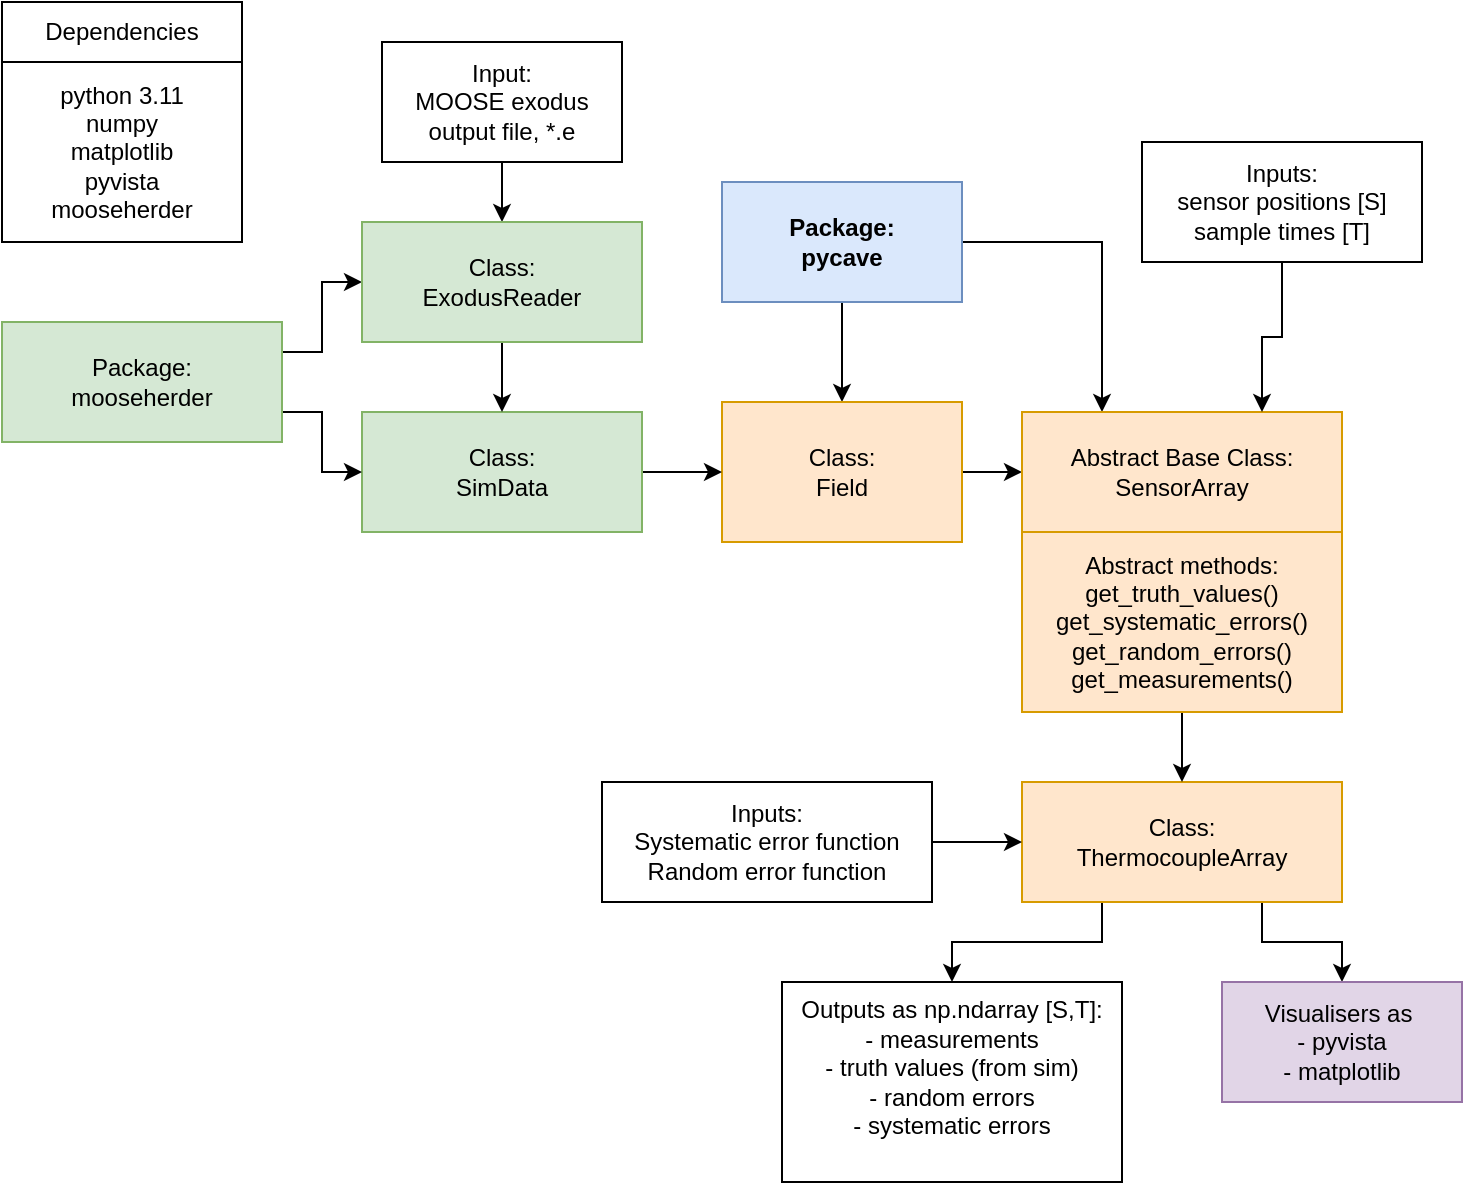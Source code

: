 <mxfile version="24.0.1" type="github">
  <diagram name="Page-1" id="SjQAdK_OS_gNisBgjSGl">
    <mxGraphModel dx="1364" dy="759" grid="1" gridSize="10" guides="1" tooltips="1" connect="1" arrows="1" fold="1" page="1" pageScale="1" pageWidth="1169" pageHeight="827" math="0" shadow="0">
      <root>
        <mxCell id="0" />
        <mxCell id="1" parent="0" />
        <mxCell id="37p0PDooPlaZ-HSsAcqx-22" style="edgeStyle=orthogonalEdgeStyle;rounded=0;orthogonalLoop=1;jettySize=auto;html=1;entryX=0.5;entryY=0;entryDx=0;entryDy=0;" edge="1" parent="1" source="37p0PDooPlaZ-HSsAcqx-4" target="37p0PDooPlaZ-HSsAcqx-13">
          <mxGeometry relative="1" as="geometry" />
        </mxCell>
        <mxCell id="37p0PDooPlaZ-HSsAcqx-23" style="edgeStyle=orthogonalEdgeStyle;rounded=0;orthogonalLoop=1;jettySize=auto;html=1;exitX=1;exitY=0.5;exitDx=0;exitDy=0;entryX=0.25;entryY=0;entryDx=0;entryDy=0;" edge="1" parent="1" source="37p0PDooPlaZ-HSsAcqx-4" target="37p0PDooPlaZ-HSsAcqx-14">
          <mxGeometry relative="1" as="geometry" />
        </mxCell>
        <mxCell id="37p0PDooPlaZ-HSsAcqx-4" value="&lt;b&gt;Package:&lt;br&gt;pycave&lt;/b&gt;" style="rounded=0;whiteSpace=wrap;html=1;fillColor=#dae8fc;strokeColor=#6c8ebf;" vertex="1" parent="1">
          <mxGeometry x="500" y="100" width="120" height="60" as="geometry" />
        </mxCell>
        <mxCell id="37p0PDooPlaZ-HSsAcqx-5" value="Dependencies" style="rounded=0;whiteSpace=wrap;html=1;" vertex="1" parent="1">
          <mxGeometry x="140" y="10" width="120" height="30" as="geometry" />
        </mxCell>
        <mxCell id="37p0PDooPlaZ-HSsAcqx-12" value="python 3.11&lt;div&gt;numpy&lt;/div&gt;&lt;div&gt;matplotlib&lt;/div&gt;&lt;div&gt;pyvista&lt;/div&gt;&lt;div&gt;mooseherder&lt;/div&gt;" style="rounded=0;whiteSpace=wrap;html=1;" vertex="1" parent="1">
          <mxGeometry x="140" y="40" width="120" height="90" as="geometry" />
        </mxCell>
        <mxCell id="37p0PDooPlaZ-HSsAcqx-20" style="edgeStyle=orthogonalEdgeStyle;rounded=0;orthogonalLoop=1;jettySize=auto;html=1;entryX=0;entryY=0.5;entryDx=0;entryDy=0;" edge="1" parent="1" source="37p0PDooPlaZ-HSsAcqx-13" target="37p0PDooPlaZ-HSsAcqx-14">
          <mxGeometry relative="1" as="geometry" />
        </mxCell>
        <mxCell id="37p0PDooPlaZ-HSsAcqx-13" value="Class:&lt;div&gt;Field&lt;/div&gt;" style="rounded=0;whiteSpace=wrap;html=1;fillColor=#ffe6cc;strokeColor=#d79b00;" vertex="1" parent="1">
          <mxGeometry x="500" y="210" width="120" height="70" as="geometry" />
        </mxCell>
        <mxCell id="37p0PDooPlaZ-HSsAcqx-14" value="Abstract Base Class:&lt;div&gt;SensorArray&lt;/div&gt;" style="rounded=0;whiteSpace=wrap;html=1;fillColor=#ffe6cc;strokeColor=#d79b00;" vertex="1" parent="1">
          <mxGeometry x="650" y="215" width="160" height="60" as="geometry" />
        </mxCell>
        <mxCell id="37p0PDooPlaZ-HSsAcqx-21" style="edgeStyle=orthogonalEdgeStyle;rounded=0;orthogonalLoop=1;jettySize=auto;html=1;entryX=0;entryY=0.5;entryDx=0;entryDy=0;" edge="1" parent="1" source="37p0PDooPlaZ-HSsAcqx-15" target="37p0PDooPlaZ-HSsAcqx-13">
          <mxGeometry relative="1" as="geometry" />
        </mxCell>
        <mxCell id="37p0PDooPlaZ-HSsAcqx-15" value="Class:&lt;div&gt;SimData&lt;/div&gt;" style="rounded=0;whiteSpace=wrap;html=1;fillColor=#d5e8d4;strokeColor=#82b366;" vertex="1" parent="1">
          <mxGeometry x="320" y="215" width="140" height="60" as="geometry" />
        </mxCell>
        <mxCell id="37p0PDooPlaZ-HSsAcqx-43" style="edgeStyle=orthogonalEdgeStyle;rounded=0;orthogonalLoop=1;jettySize=auto;html=1;exitX=0.75;exitY=1;exitDx=0;exitDy=0;" edge="1" parent="1" source="37p0PDooPlaZ-HSsAcqx-16" target="37p0PDooPlaZ-HSsAcqx-42">
          <mxGeometry relative="1" as="geometry" />
        </mxCell>
        <mxCell id="37p0PDooPlaZ-HSsAcqx-44" style="edgeStyle=orthogonalEdgeStyle;rounded=0;orthogonalLoop=1;jettySize=auto;html=1;exitX=0.25;exitY=1;exitDx=0;exitDy=0;" edge="1" parent="1" source="37p0PDooPlaZ-HSsAcqx-16" target="37p0PDooPlaZ-HSsAcqx-41">
          <mxGeometry relative="1" as="geometry" />
        </mxCell>
        <mxCell id="37p0PDooPlaZ-HSsAcqx-16" value="Class:&lt;div&gt;ThermocoupleArray&lt;/div&gt;" style="rounded=0;whiteSpace=wrap;html=1;fillColor=#ffe6cc;strokeColor=#d79b00;" vertex="1" parent="1">
          <mxGeometry x="650" y="400" width="160" height="60" as="geometry" />
        </mxCell>
        <mxCell id="37p0PDooPlaZ-HSsAcqx-25" style="edgeStyle=orthogonalEdgeStyle;rounded=0;orthogonalLoop=1;jettySize=auto;html=1;exitX=0.5;exitY=1;exitDx=0;exitDy=0;entryX=0.75;entryY=0;entryDx=0;entryDy=0;" edge="1" parent="1" source="37p0PDooPlaZ-HSsAcqx-17" target="37p0PDooPlaZ-HSsAcqx-14">
          <mxGeometry relative="1" as="geometry" />
        </mxCell>
        <mxCell id="37p0PDooPlaZ-HSsAcqx-17" value="Inputs:&lt;div&gt;sensor positions [S]&lt;/div&gt;&lt;div&gt;sample times [T]&lt;/div&gt;" style="rounded=0;whiteSpace=wrap;html=1;" vertex="1" parent="1">
          <mxGeometry x="710" y="80" width="140" height="60" as="geometry" />
        </mxCell>
        <mxCell id="37p0PDooPlaZ-HSsAcqx-28" style="edgeStyle=orthogonalEdgeStyle;rounded=0;orthogonalLoop=1;jettySize=auto;html=1;exitX=0.5;exitY=1;exitDx=0;exitDy=0;entryX=0.5;entryY=0;entryDx=0;entryDy=0;" edge="1" parent="1" source="37p0PDooPlaZ-HSsAcqx-18" target="37p0PDooPlaZ-HSsAcqx-27">
          <mxGeometry relative="1" as="geometry" />
        </mxCell>
        <mxCell id="37p0PDooPlaZ-HSsAcqx-18" value="Input:&lt;div&gt;MOOSE exodus output file, *.e&lt;/div&gt;" style="rounded=0;whiteSpace=wrap;html=1;" vertex="1" parent="1">
          <mxGeometry x="330" y="30" width="120" height="60" as="geometry" />
        </mxCell>
        <mxCell id="37p0PDooPlaZ-HSsAcqx-29" style="edgeStyle=orthogonalEdgeStyle;rounded=0;orthogonalLoop=1;jettySize=auto;html=1;exitX=1;exitY=0.25;exitDx=0;exitDy=0;entryX=0;entryY=0.5;entryDx=0;entryDy=0;" edge="1" parent="1" source="37p0PDooPlaZ-HSsAcqx-26" target="37p0PDooPlaZ-HSsAcqx-27">
          <mxGeometry relative="1" as="geometry" />
        </mxCell>
        <mxCell id="37p0PDooPlaZ-HSsAcqx-30" style="edgeStyle=orthogonalEdgeStyle;rounded=0;orthogonalLoop=1;jettySize=auto;html=1;exitX=1;exitY=0.75;exitDx=0;exitDy=0;entryX=0;entryY=0.5;entryDx=0;entryDy=0;" edge="1" parent="1" source="37p0PDooPlaZ-HSsAcqx-26" target="37p0PDooPlaZ-HSsAcqx-15">
          <mxGeometry relative="1" as="geometry" />
        </mxCell>
        <mxCell id="37p0PDooPlaZ-HSsAcqx-26" value="Package:&lt;div&gt;mooseherder&lt;/div&gt;" style="rounded=0;whiteSpace=wrap;html=1;fillColor=#d5e8d4;strokeColor=#82b366;" vertex="1" parent="1">
          <mxGeometry x="140" y="170" width="140" height="60" as="geometry" />
        </mxCell>
        <mxCell id="37p0PDooPlaZ-HSsAcqx-31" style="edgeStyle=orthogonalEdgeStyle;rounded=0;orthogonalLoop=1;jettySize=auto;html=1;entryX=0.5;entryY=0;entryDx=0;entryDy=0;" edge="1" parent="1" source="37p0PDooPlaZ-HSsAcqx-27" target="37p0PDooPlaZ-HSsAcqx-15">
          <mxGeometry relative="1" as="geometry" />
        </mxCell>
        <mxCell id="37p0PDooPlaZ-HSsAcqx-27" value="Class:&lt;div&gt;ExodusReader&lt;/div&gt;" style="rounded=0;whiteSpace=wrap;html=1;fillColor=#d5e8d4;strokeColor=#82b366;" vertex="1" parent="1">
          <mxGeometry x="320" y="120" width="140" height="60" as="geometry" />
        </mxCell>
        <mxCell id="37p0PDooPlaZ-HSsAcqx-34" style="edgeStyle=orthogonalEdgeStyle;rounded=0;orthogonalLoop=1;jettySize=auto;html=1;exitX=0.5;exitY=1;exitDx=0;exitDy=0;" edge="1" parent="1">
          <mxGeometry relative="1" as="geometry">
            <mxPoint x="720" y="410" as="sourcePoint" />
            <mxPoint x="720" y="410" as="targetPoint" />
          </mxGeometry>
        </mxCell>
        <mxCell id="37p0PDooPlaZ-HSsAcqx-38" style="edgeStyle=orthogonalEdgeStyle;rounded=0;orthogonalLoop=1;jettySize=auto;html=1;exitX=0.5;exitY=1;exitDx=0;exitDy=0;entryX=0.5;entryY=0;entryDx=0;entryDy=0;" edge="1" parent="1" source="37p0PDooPlaZ-HSsAcqx-36" target="37p0PDooPlaZ-HSsAcqx-16">
          <mxGeometry relative="1" as="geometry" />
        </mxCell>
        <mxCell id="37p0PDooPlaZ-HSsAcqx-36" value="Abstract methods:&lt;div&gt;get_truth_values()&lt;/div&gt;&lt;div&gt;get_systematic_errors()&lt;/div&gt;&lt;div&gt;get_random_errors()&lt;/div&gt;&lt;div&gt;get_measurements()&lt;/div&gt;" style="rounded=0;whiteSpace=wrap;html=1;fillColor=#ffe6cc;strokeColor=#d79b00;" vertex="1" parent="1">
          <mxGeometry x="650" y="275" width="160" height="90" as="geometry" />
        </mxCell>
        <mxCell id="37p0PDooPlaZ-HSsAcqx-40" style="edgeStyle=orthogonalEdgeStyle;rounded=0;orthogonalLoop=1;jettySize=auto;html=1;entryX=0;entryY=0.5;entryDx=0;entryDy=0;" edge="1" parent="1" source="37p0PDooPlaZ-HSsAcqx-39" target="37p0PDooPlaZ-HSsAcqx-16">
          <mxGeometry relative="1" as="geometry" />
        </mxCell>
        <mxCell id="37p0PDooPlaZ-HSsAcqx-39" value="Inputs:&lt;div&gt;Systematic error function&lt;/div&gt;&lt;div&gt;Random error function&lt;/div&gt;" style="rounded=0;whiteSpace=wrap;html=1;" vertex="1" parent="1">
          <mxGeometry x="440" y="400" width="165" height="60" as="geometry" />
        </mxCell>
        <mxCell id="37p0PDooPlaZ-HSsAcqx-41" value="Outputs as np.ndarray [S,T]:&lt;div&gt;- measurements&lt;/div&gt;&lt;div&gt;- truth values (from sim)&lt;/div&gt;&lt;div&gt;- random errors&lt;/div&gt;&lt;div&gt;- systematic errors&lt;/div&gt;&lt;div&gt;&lt;br&gt;&lt;/div&gt;" style="rounded=0;whiteSpace=wrap;html=1;" vertex="1" parent="1">
          <mxGeometry x="530" y="500" width="170" height="100" as="geometry" />
        </mxCell>
        <mxCell id="37p0PDooPlaZ-HSsAcqx-42" value="Visualisers as&amp;nbsp;&lt;div&gt;- pyvista&lt;/div&gt;&lt;div&gt;- matplotlib&lt;/div&gt;" style="rounded=0;whiteSpace=wrap;html=1;fillColor=#e1d5e7;strokeColor=#9673a6;" vertex="1" parent="1">
          <mxGeometry x="750" y="500" width="120" height="60" as="geometry" />
        </mxCell>
      </root>
    </mxGraphModel>
  </diagram>
</mxfile>
